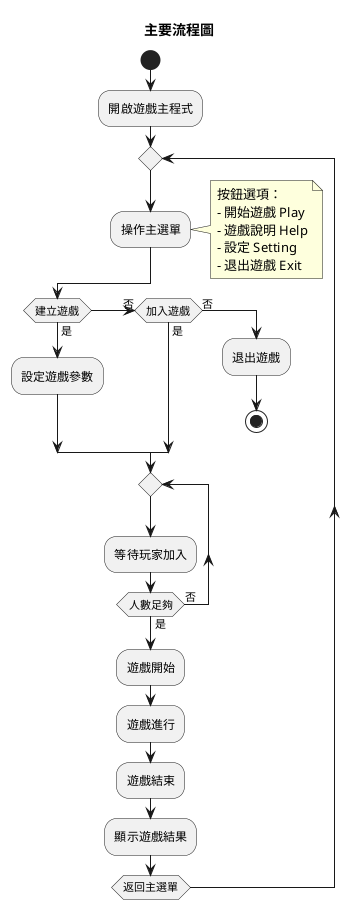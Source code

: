 @startuml main flow

title 主要流程圖

start
:開啟遊戲主程式;
repeat
  :操作主選單;
  note right
    按鈕選項：
    - 開始遊戲 Play
    - 遊戲說明 Help
    - 設定 Setting
    - 退出遊戲 Exit
  end note
  if (建立遊戲) then (是)
    :設定遊戲參數;
  (否) elseif (加入遊戲) then (是)
  else (否)
    :退出遊戲;
    stop
  endif
  repeat
    :等待玩家加入;
  repeatwhile (人數足夠) is (否) not (是)
  :遊戲開始;
  :遊戲進行;
  :遊戲結束;
  :顯示遊戲結果;
repeatwhile (返回主選單)

@enduml
